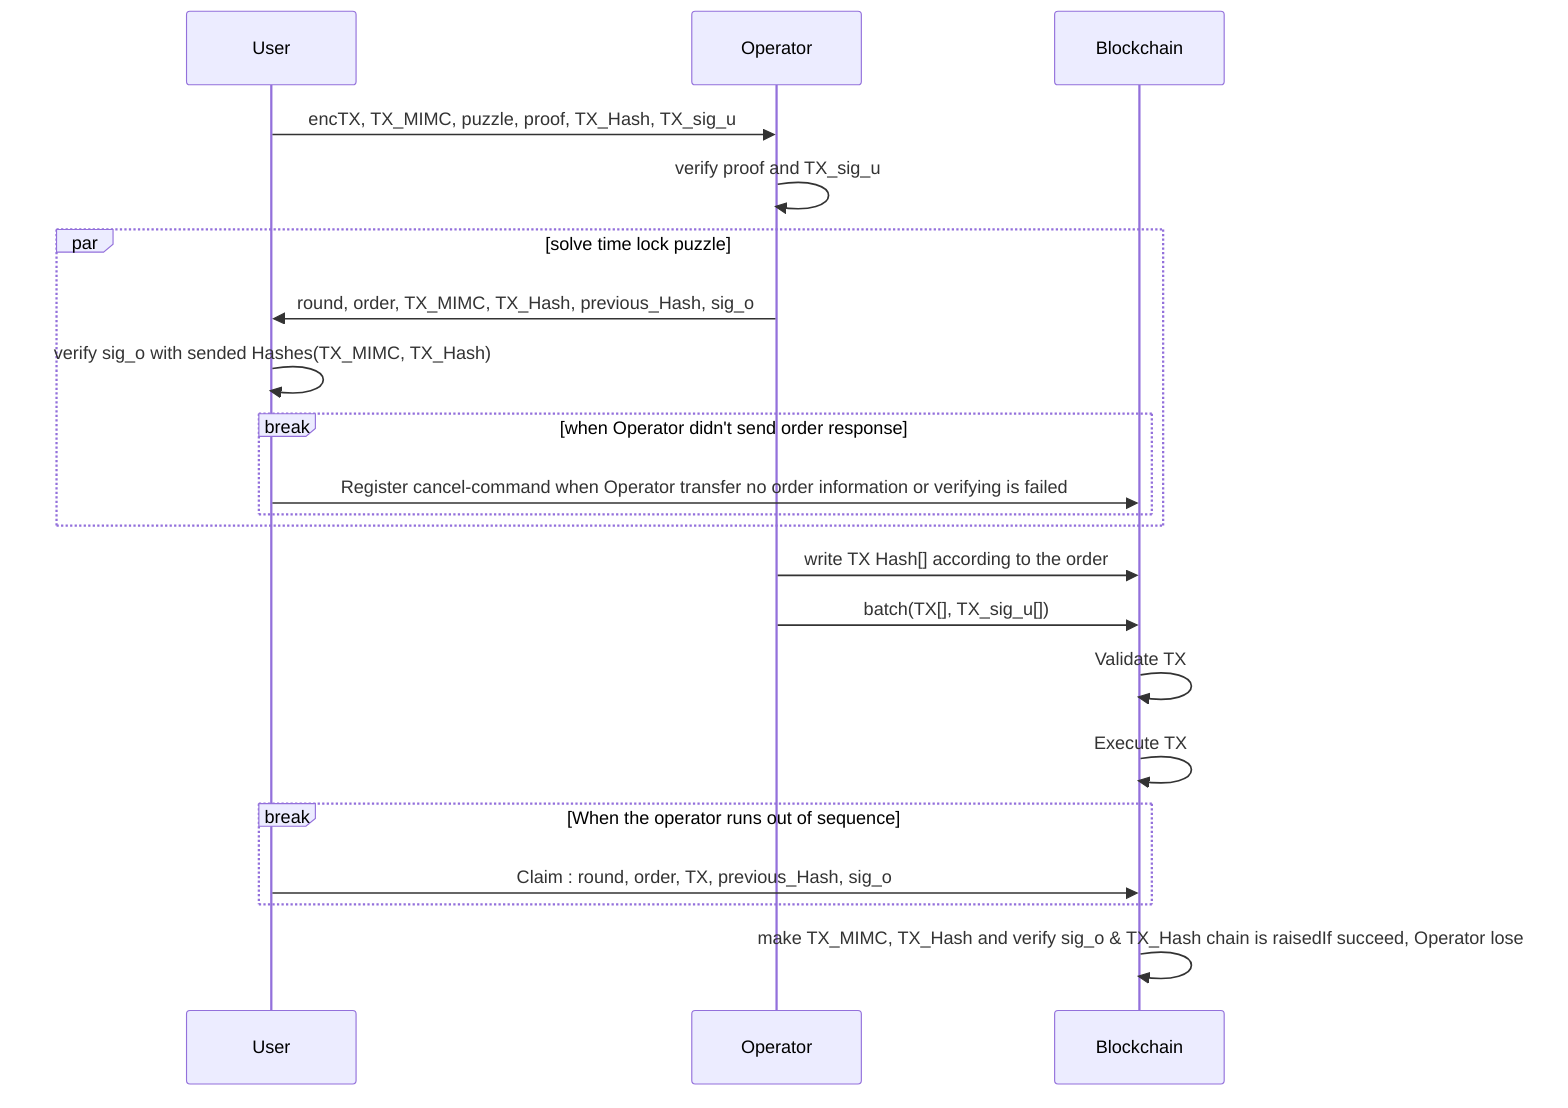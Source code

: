 sequenceDiagram
	participant User
	participant Operator
	participant Blockchain

	User->>Operator: encTX, TX_MIMC, puzzle, proof, TX_Hash, TX_sig_u
	Operator->>Operator: verify proof and TX_sig_u
	par solve time lock puzzle
		Operator->>User: round, order, TX_MIMC, TX_Hash, previous_Hash, sig_o
		User->>User: verify sig_o with sended Hashes(TX_MIMC, TX_Hash)

		break when Operator didn't send order response
			User->>Blockchain: Register cancel-command  when Operator transfer no order information or verifying is failed
		end
	end
	Operator->>Blockchain: write TX Hash[] according to the order
	Operator->>Blockchain: batch(TX[], TX_sig_u[])
	Blockchain->>Blockchain: Validate TX
	Blockchain->>Blockchain: Execute TX
	break When the operator runs out of sequence
		User->>Blockchain: Claim : round, order, TX, previous_Hash, sig_o
	end
	Blockchain->>Blockchain: make TX_MIMC, TX_Hash and verify sig_o & TX_Hash chain is raisedIf succeed, Operator lose